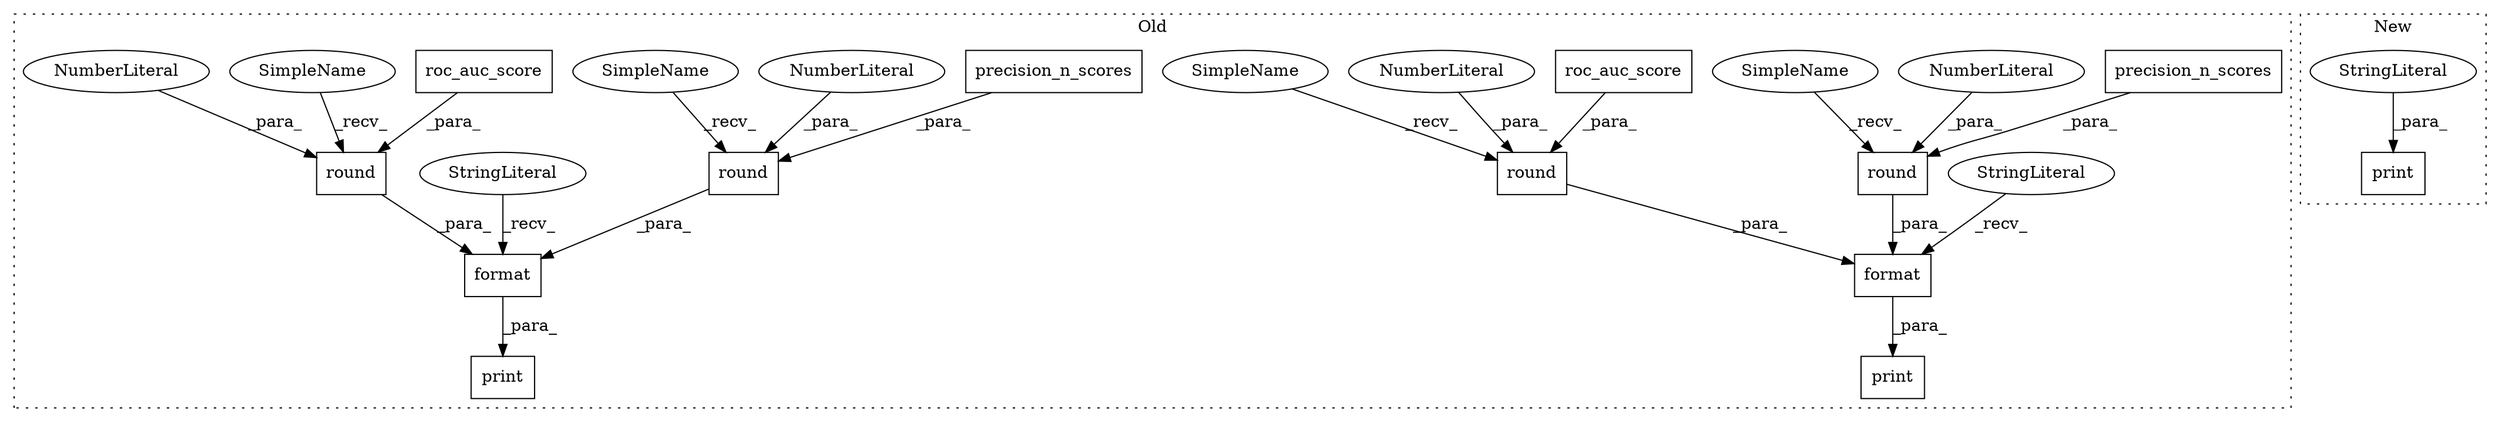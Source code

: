digraph G {
subgraph cluster0 {
1 [label="precision_n_scores" a="32" s="1557,1596" l="19,1" shape="box"];
3 [label="print" a="32" s="1418,1601" l="6,1" shape="box"];
4 [label="round" a="32" s="1500,1543" l="6,1" shape="box"];
5 [label="round" a="32" s="1551,1599" l="6,1" shape="box"];
6 [label="NumberLiteral" a="34" s="1542" l="1" shape="ellipse"];
7 [label="NumberLiteral" a="34" s="1598" l="1" shape="ellipse"];
8 [label="round" a="32" s="1357,1407" l="6,1" shape="box"];
9 [label="precision_n_scores" a="32" s="1363,1404" l="19,1" shape="box"];
10 [label="print" a="32" s="1221,1409" l="6,1" shape="box"];
11 [label="NumberLiteral" a="34" s="1406" l="1" shape="ellipse"];
12 [label="round" a="32" s="1304,1349" l="6,1" shape="box"];
13 [label="NumberLiteral" a="34" s="1348" l="1" shape="ellipse"];
14 [label="roc_auc_score" a="32" s="1310,1346" l="14,1" shape="box"];
15 [label="format" a="32" s="1282,1408" l="7,1" shape="box"];
16 [label="roc_auc_score" a="32" s="1506,1540" l="14,1" shape="box"];
17 [label="format" a="32" s="1478,1600" l="7,1" shape="box"];
18 [label="StringLiteral" a="45" s="1424" l="53" shape="ellipse"];
19 [label="StringLiteral" a="45" s="1227" l="54" shape="ellipse"];
21 [label="SimpleName" a="42" s="1545" l="5" shape="ellipse"];
22 [label="SimpleName" a="42" s="1298" l="5" shape="ellipse"];
23 [label="SimpleName" a="42" s="1351" l="5" shape="ellipse"];
24 [label="SimpleName" a="42" s="1494" l="5" shape="ellipse"];
label = "Old";
style="dotted";
}
subgraph cluster1 {
2 [label="print" a="32" s="1162,1189" l="6,1" shape="box"];
20 [label="StringLiteral" a="45" s="1168" l="21" shape="ellipse"];
label = "New";
style="dotted";
}
1 -> 5 [label="_para_"];
4 -> 17 [label="_para_"];
5 -> 17 [label="_para_"];
6 -> 4 [label="_para_"];
7 -> 5 [label="_para_"];
8 -> 15 [label="_para_"];
9 -> 8 [label="_para_"];
11 -> 8 [label="_para_"];
12 -> 15 [label="_para_"];
13 -> 12 [label="_para_"];
14 -> 12 [label="_para_"];
15 -> 10 [label="_para_"];
16 -> 4 [label="_para_"];
17 -> 3 [label="_para_"];
18 -> 17 [label="_recv_"];
19 -> 15 [label="_recv_"];
20 -> 2 [label="_para_"];
21 -> 5 [label="_recv_"];
22 -> 12 [label="_recv_"];
23 -> 8 [label="_recv_"];
24 -> 4 [label="_recv_"];
}